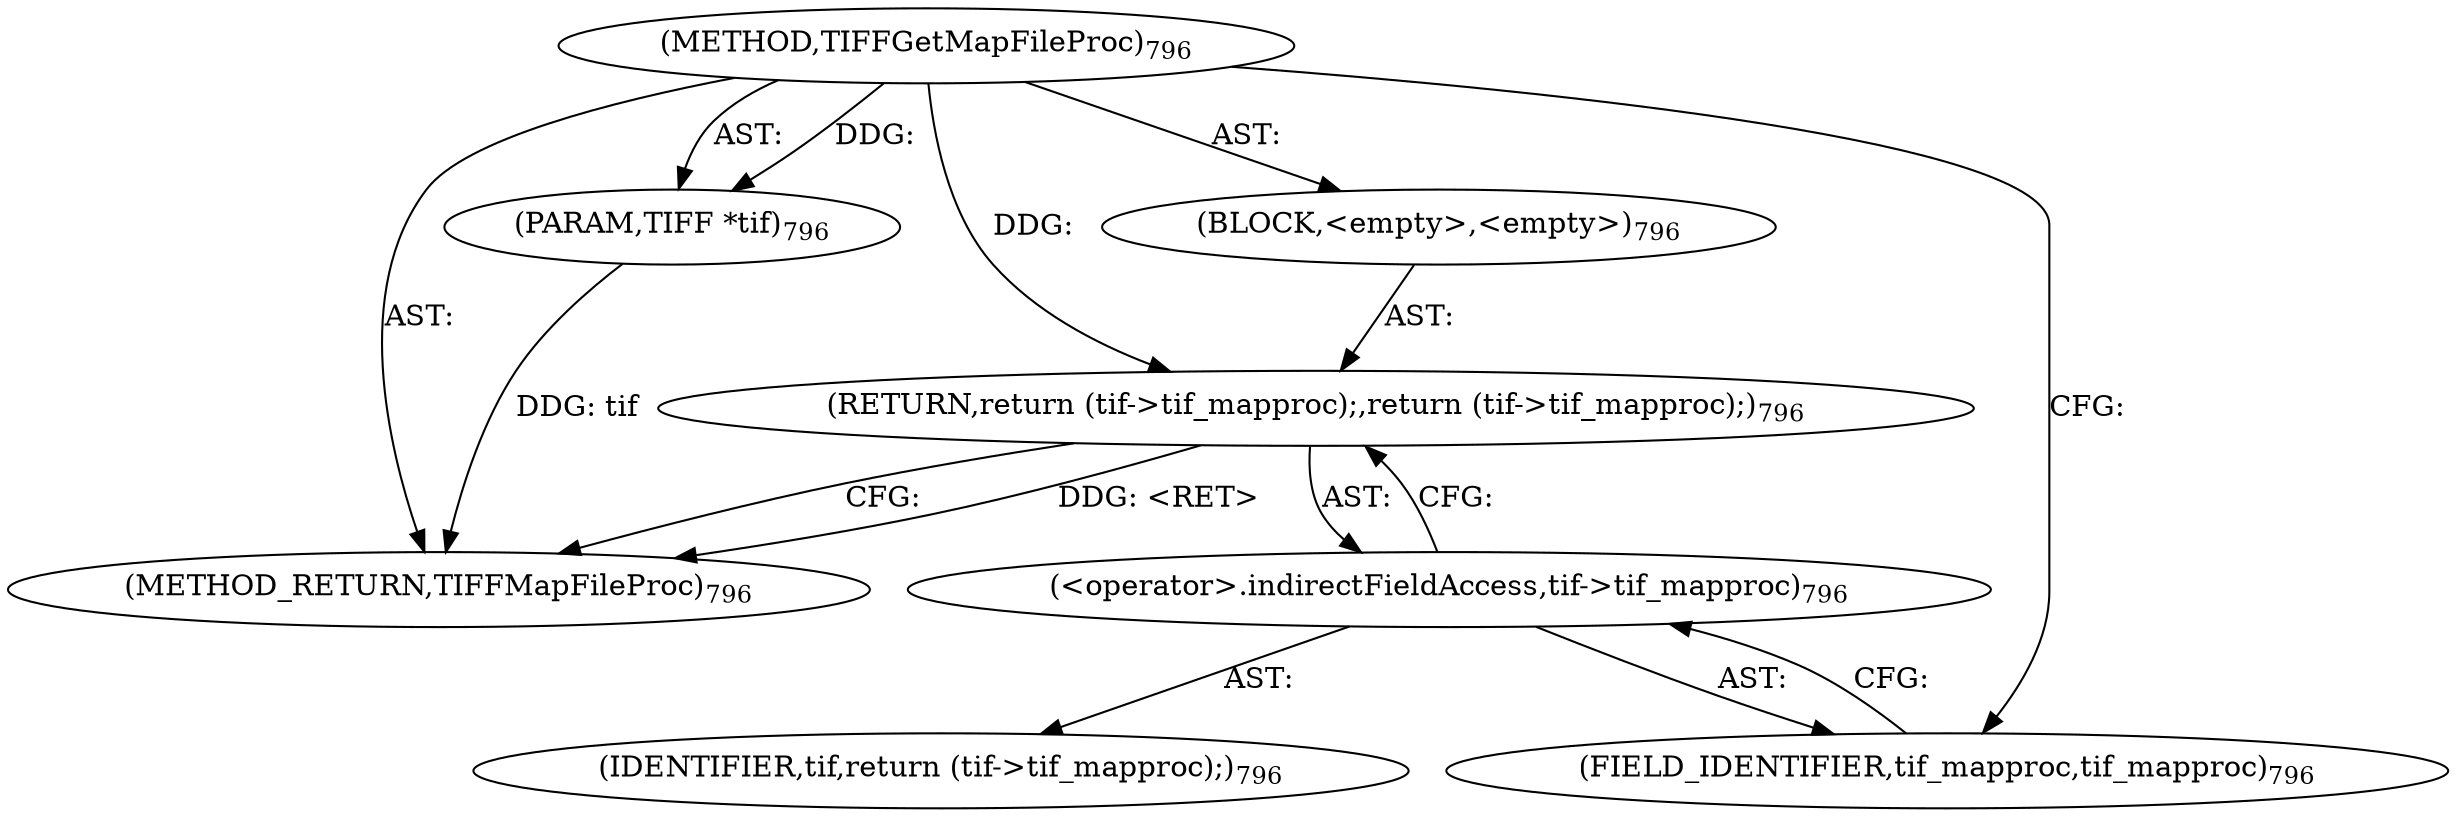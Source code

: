 digraph "TIFFGetMapFileProc" {  
"1679" [label = <(METHOD,TIFFGetMapFileProc)<SUB>796</SUB>> ]
"1680" [label = <(PARAM,TIFF *tif)<SUB>796</SUB>> ]
"1681" [label = <(BLOCK,&lt;empty&gt;,&lt;empty&gt;)<SUB>796</SUB>> ]
"1682" [label = <(RETURN,return (tif-&gt;tif_mapproc);,return (tif-&gt;tif_mapproc);)<SUB>796</SUB>> ]
"1683" [label = <(&lt;operator&gt;.indirectFieldAccess,tif-&gt;tif_mapproc)<SUB>796</SUB>> ]
"1684" [label = <(IDENTIFIER,tif,return (tif-&gt;tif_mapproc);)<SUB>796</SUB>> ]
"1685" [label = <(FIELD_IDENTIFIER,tif_mapproc,tif_mapproc)<SUB>796</SUB>> ]
"1686" [label = <(METHOD_RETURN,TIFFMapFileProc)<SUB>796</SUB>> ]
  "1679" -> "1680"  [ label = "AST: "] 
  "1679" -> "1681"  [ label = "AST: "] 
  "1679" -> "1686"  [ label = "AST: "] 
  "1681" -> "1682"  [ label = "AST: "] 
  "1682" -> "1683"  [ label = "AST: "] 
  "1683" -> "1684"  [ label = "AST: "] 
  "1683" -> "1685"  [ label = "AST: "] 
  "1682" -> "1686"  [ label = "CFG: "] 
  "1683" -> "1682"  [ label = "CFG: "] 
  "1685" -> "1683"  [ label = "CFG: "] 
  "1679" -> "1685"  [ label = "CFG: "] 
  "1682" -> "1686"  [ label = "DDG: &lt;RET&gt;"] 
  "1680" -> "1686"  [ label = "DDG: tif"] 
  "1679" -> "1680"  [ label = "DDG: "] 
  "1679" -> "1682"  [ label = "DDG: "] 
}
